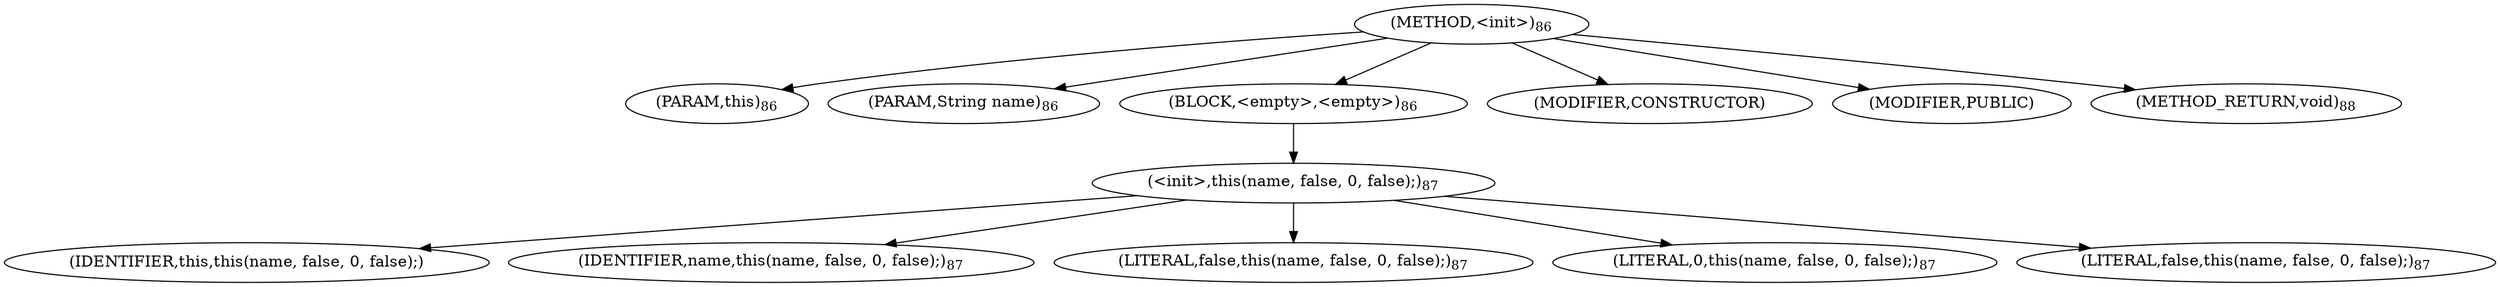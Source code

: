 digraph "&lt;init&gt;" {  
"78" [label = <(METHOD,&lt;init&gt;)<SUB>86</SUB>> ]
"4" [label = <(PARAM,this)<SUB>86</SUB>> ]
"79" [label = <(PARAM,String name)<SUB>86</SUB>> ]
"80" [label = <(BLOCK,&lt;empty&gt;,&lt;empty&gt;)<SUB>86</SUB>> ]
"81" [label = <(&lt;init&gt;,this(name, false, 0, false);)<SUB>87</SUB>> ]
"3" [label = <(IDENTIFIER,this,this(name, false, 0, false);)> ]
"82" [label = <(IDENTIFIER,name,this(name, false, 0, false);)<SUB>87</SUB>> ]
"83" [label = <(LITERAL,false,this(name, false, 0, false);)<SUB>87</SUB>> ]
"84" [label = <(LITERAL,0,this(name, false, 0, false);)<SUB>87</SUB>> ]
"85" [label = <(LITERAL,false,this(name, false, 0, false);)<SUB>87</SUB>> ]
"86" [label = <(MODIFIER,CONSTRUCTOR)> ]
"87" [label = <(MODIFIER,PUBLIC)> ]
"88" [label = <(METHOD_RETURN,void)<SUB>88</SUB>> ]
  "78" -> "4" 
  "78" -> "79" 
  "78" -> "80" 
  "78" -> "86" 
  "78" -> "87" 
  "78" -> "88" 
  "80" -> "81" 
  "81" -> "3" 
  "81" -> "82" 
  "81" -> "83" 
  "81" -> "84" 
  "81" -> "85" 
}
